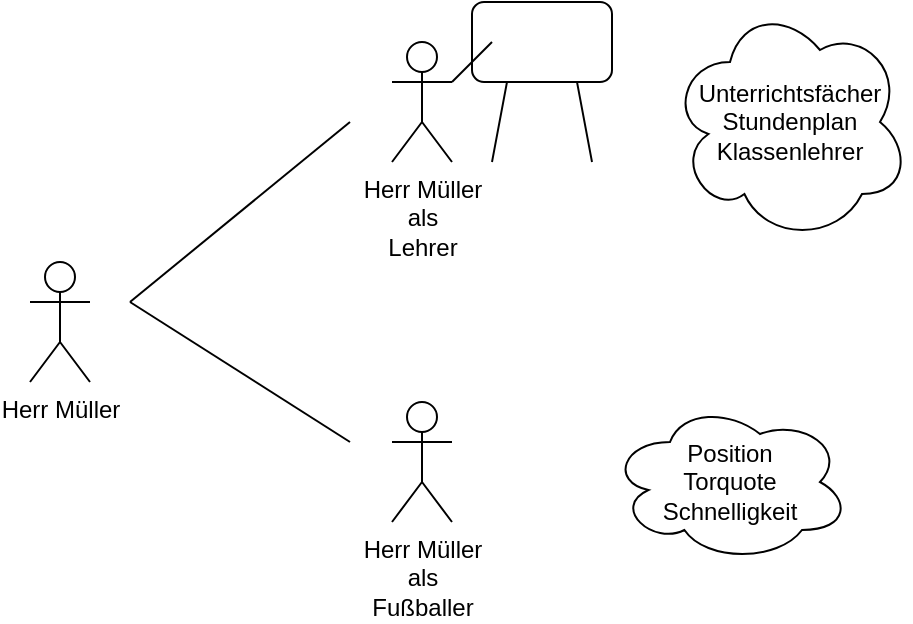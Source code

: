 <mxfile version="20.8.20" type="device"><diagram name="Seite-1" id="mJwWAXdr-301y2snmpCE"><mxGraphModel dx="1500" dy="809" grid="1" gridSize="10" guides="1" tooltips="1" connect="1" arrows="1" fold="1" page="1" pageScale="1" pageWidth="827" pageHeight="1169" math="0" shadow="0"><root><mxCell id="0"/><mxCell id="1" parent="0"/><mxCell id="amYkt5pNBJ4lkrEu67SV-1" value="Herr Müller" style="shape=umlActor;verticalLabelPosition=bottom;verticalAlign=top;html=1;" vertex="1" parent="1"><mxGeometry x="60" y="190" width="30" height="60" as="geometry"/></mxCell><mxCell id="amYkt5pNBJ4lkrEu67SV-2" value="Herr Müller&lt;br&gt;als&lt;br&gt;Fußballer" style="shape=umlActor;verticalLabelPosition=bottom;verticalAlign=top;html=1;outlineConnect=0;" vertex="1" parent="1"><mxGeometry x="241" y="260" width="30" height="60" as="geometry"/></mxCell><mxCell id="amYkt5pNBJ4lkrEu67SV-3" value="Herr Müller&lt;br&gt;als&lt;br&gt;Lehrer" style="shape=umlActor;verticalLabelPosition=bottom;verticalAlign=top;html=1;outlineConnect=0;" vertex="1" parent="1"><mxGeometry x="241" y="80" width="30" height="60" as="geometry"/></mxCell><mxCell id="amYkt5pNBJ4lkrEu67SV-7" value="" style="shape=image;html=1;verticalAlign=top;verticalLabelPosition=bottom;labelBackgroundColor=#ffffff;imageAspect=0;aspect=fixed;image=https://cdn3.iconfinder.com/data/icons/summertime-6/512/beach_ball-128.png;strokeWidth=1;" vertex="1" parent="1"><mxGeometry x="271" y="300" width="30" height="30" as="geometry"/></mxCell><mxCell id="amYkt5pNBJ4lkrEu67SV-9" value="" style="rounded=1;whiteSpace=wrap;html=1;strokeWidth=1;" vertex="1" parent="1"><mxGeometry x="281" y="60" width="70" height="40" as="geometry"/></mxCell><mxCell id="amYkt5pNBJ4lkrEu67SV-10" value="" style="endArrow=none;html=1;rounded=0;entryX=0.25;entryY=1;entryDx=0;entryDy=0;" edge="1" parent="1" target="amYkt5pNBJ4lkrEu67SV-9"><mxGeometry width="50" height="50" relative="1" as="geometry"><mxPoint x="291" y="140" as="sourcePoint"/><mxPoint x="311" y="140" as="targetPoint"/></mxGeometry></mxCell><mxCell id="amYkt5pNBJ4lkrEu67SV-11" value="" style="endArrow=none;html=1;rounded=0;entryX=0.75;entryY=1;entryDx=0;entryDy=0;" edge="1" parent="1" target="amYkt5pNBJ4lkrEu67SV-9"><mxGeometry width="50" height="50" relative="1" as="geometry"><mxPoint x="341" y="140" as="sourcePoint"/><mxPoint x="421" y="290" as="targetPoint"/></mxGeometry></mxCell><mxCell id="amYkt5pNBJ4lkrEu67SV-13" value="" style="endArrow=none;html=1;rounded=0;exitX=1;exitY=0.333;exitDx=0;exitDy=0;exitPerimeter=0;" edge="1" parent="1" source="amYkt5pNBJ4lkrEu67SV-3"><mxGeometry width="50" height="50" relative="1" as="geometry"><mxPoint x="311" y="110" as="sourcePoint"/><mxPoint x="291" y="80" as="targetPoint"/></mxGeometry></mxCell><mxCell id="amYkt5pNBJ4lkrEu67SV-14" value="" style="endArrow=none;html=1;rounded=0;" edge="1" parent="1"><mxGeometry width="50" height="50" relative="1" as="geometry"><mxPoint x="110" y="210" as="sourcePoint"/><mxPoint x="220" y="120" as="targetPoint"/></mxGeometry></mxCell><mxCell id="amYkt5pNBJ4lkrEu67SV-15" value="" style="endArrow=none;html=1;rounded=0;" edge="1" parent="1"><mxGeometry width="50" height="50" relative="1" as="geometry"><mxPoint x="220" y="280" as="sourcePoint"/><mxPoint x="110" y="210" as="targetPoint"/></mxGeometry></mxCell><mxCell id="amYkt5pNBJ4lkrEu67SV-16" value="Unterrichtsfächer&lt;br&gt;Stundenplan&lt;br&gt;Klassenlehrer" style="ellipse;shape=cloud;whiteSpace=wrap;html=1;strokeWidth=1;" vertex="1" parent="1"><mxGeometry x="380" y="60" width="120" height="120" as="geometry"/></mxCell><mxCell id="amYkt5pNBJ4lkrEu67SV-17" value="Position&lt;br&gt;Torquote&lt;br&gt;Schnelligkeit" style="ellipse;shape=cloud;whiteSpace=wrap;html=1;strokeWidth=1;" vertex="1" parent="1"><mxGeometry x="350" y="260" width="120" height="80" as="geometry"/></mxCell></root></mxGraphModel></diagram></mxfile>